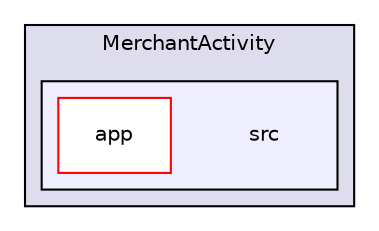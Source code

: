 digraph "Andriod/MerchantActivity/src" {
  compound=true
  node [ fontsize="10", fontname="Helvetica"];
  edge [ labelfontsize="10", labelfontname="Helvetica"];
  subgraph clusterdir_8c367956f3fe44b3595d7f0c900e1373 {
    graph [ bgcolor="#ddddee", pencolor="black", label="MerchantActivity" fontname="Helvetica", fontsize="10", URL="dir_8c367956f3fe44b3595d7f0c900e1373.html"]
  subgraph clusterdir_61fb84135963f791caf18aaf15364cd6 {
    graph [ bgcolor="#eeeeff", pencolor="black", label="" URL="dir_61fb84135963f791caf18aaf15364cd6.html"];
    dir_61fb84135963f791caf18aaf15364cd6 [shape=plaintext label="src"];
    dir_13c2a26a1eeca6d115483bca84584531 [shape=box label="app" color="red" fillcolor="white" style="filled" URL="dir_13c2a26a1eeca6d115483bca84584531.html"];
  }
  }
}
